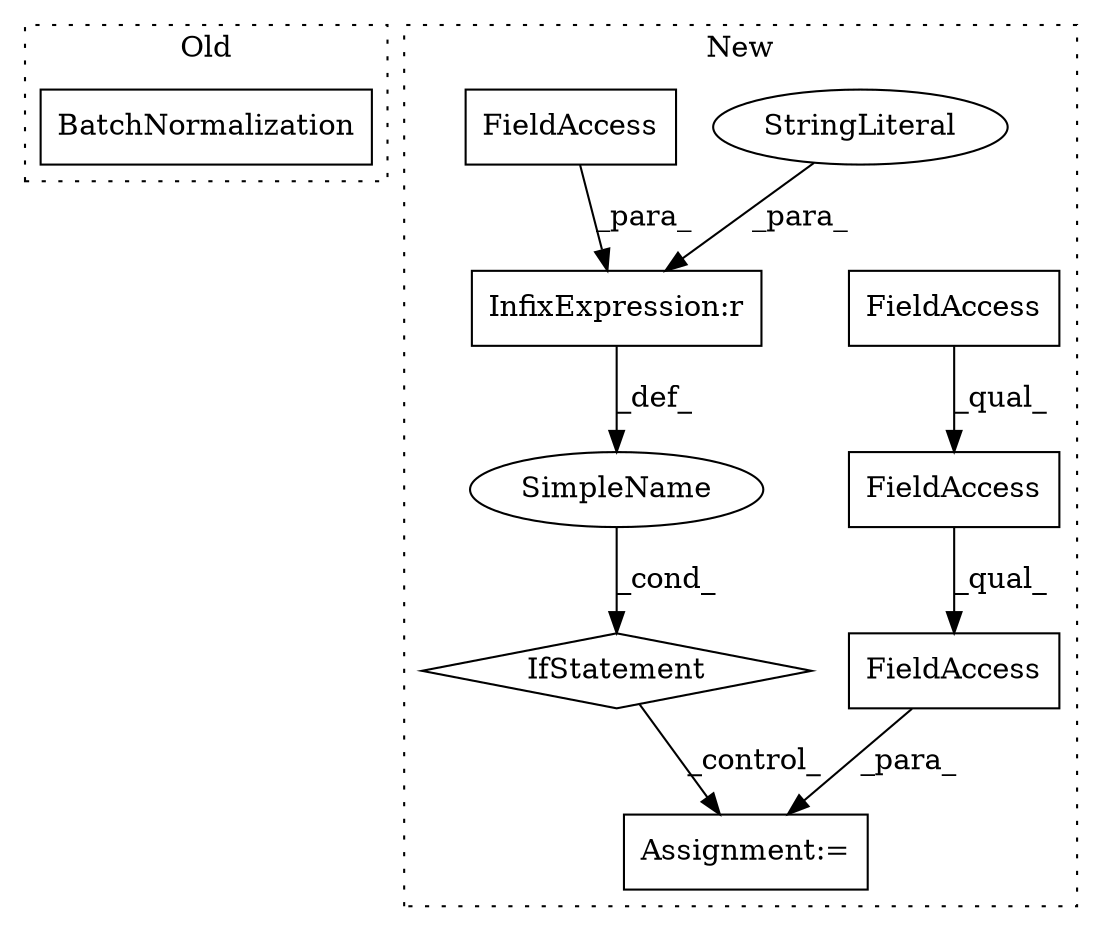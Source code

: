 digraph G {
subgraph cluster0 {
1 [label="BatchNormalization" a="32" s="4436,4456" l="19,1" shape="box"];
label = "Old";
style="dotted";
}
subgraph cluster1 {
2 [label="IfStatement" a="25" s="4879,4900" l="4,2" shape="diamond"];
3 [label="InfixExpression:r" a="27" s="4890" l="4" shape="box"];
4 [label="StringLiteral" a="45" s="4894" l="6" shape="ellipse"];
5 [label="SimpleName" a="42" s="" l="" shape="ellipse"];
6 [label="Assignment:=" a="7" s="5014" l="1" shape="box"];
7 [label="FieldAccess" a="22" s="5015" l="42" shape="box"];
8 [label="FieldAccess" a="22" s="5015" l="23" shape="box"];
9 [label="FieldAccess" a="22" s="5015" l="16" shape="box"];
10 [label="FieldAccess" a="22" s="4883" l="7" shape="box"];
label = "New";
style="dotted";
}
2 -> 6 [label="_control_"];
3 -> 5 [label="_def_"];
4 -> 3 [label="_para_"];
5 -> 2 [label="_cond_"];
7 -> 6 [label="_para_"];
8 -> 7 [label="_qual_"];
9 -> 8 [label="_qual_"];
10 -> 3 [label="_para_"];
}